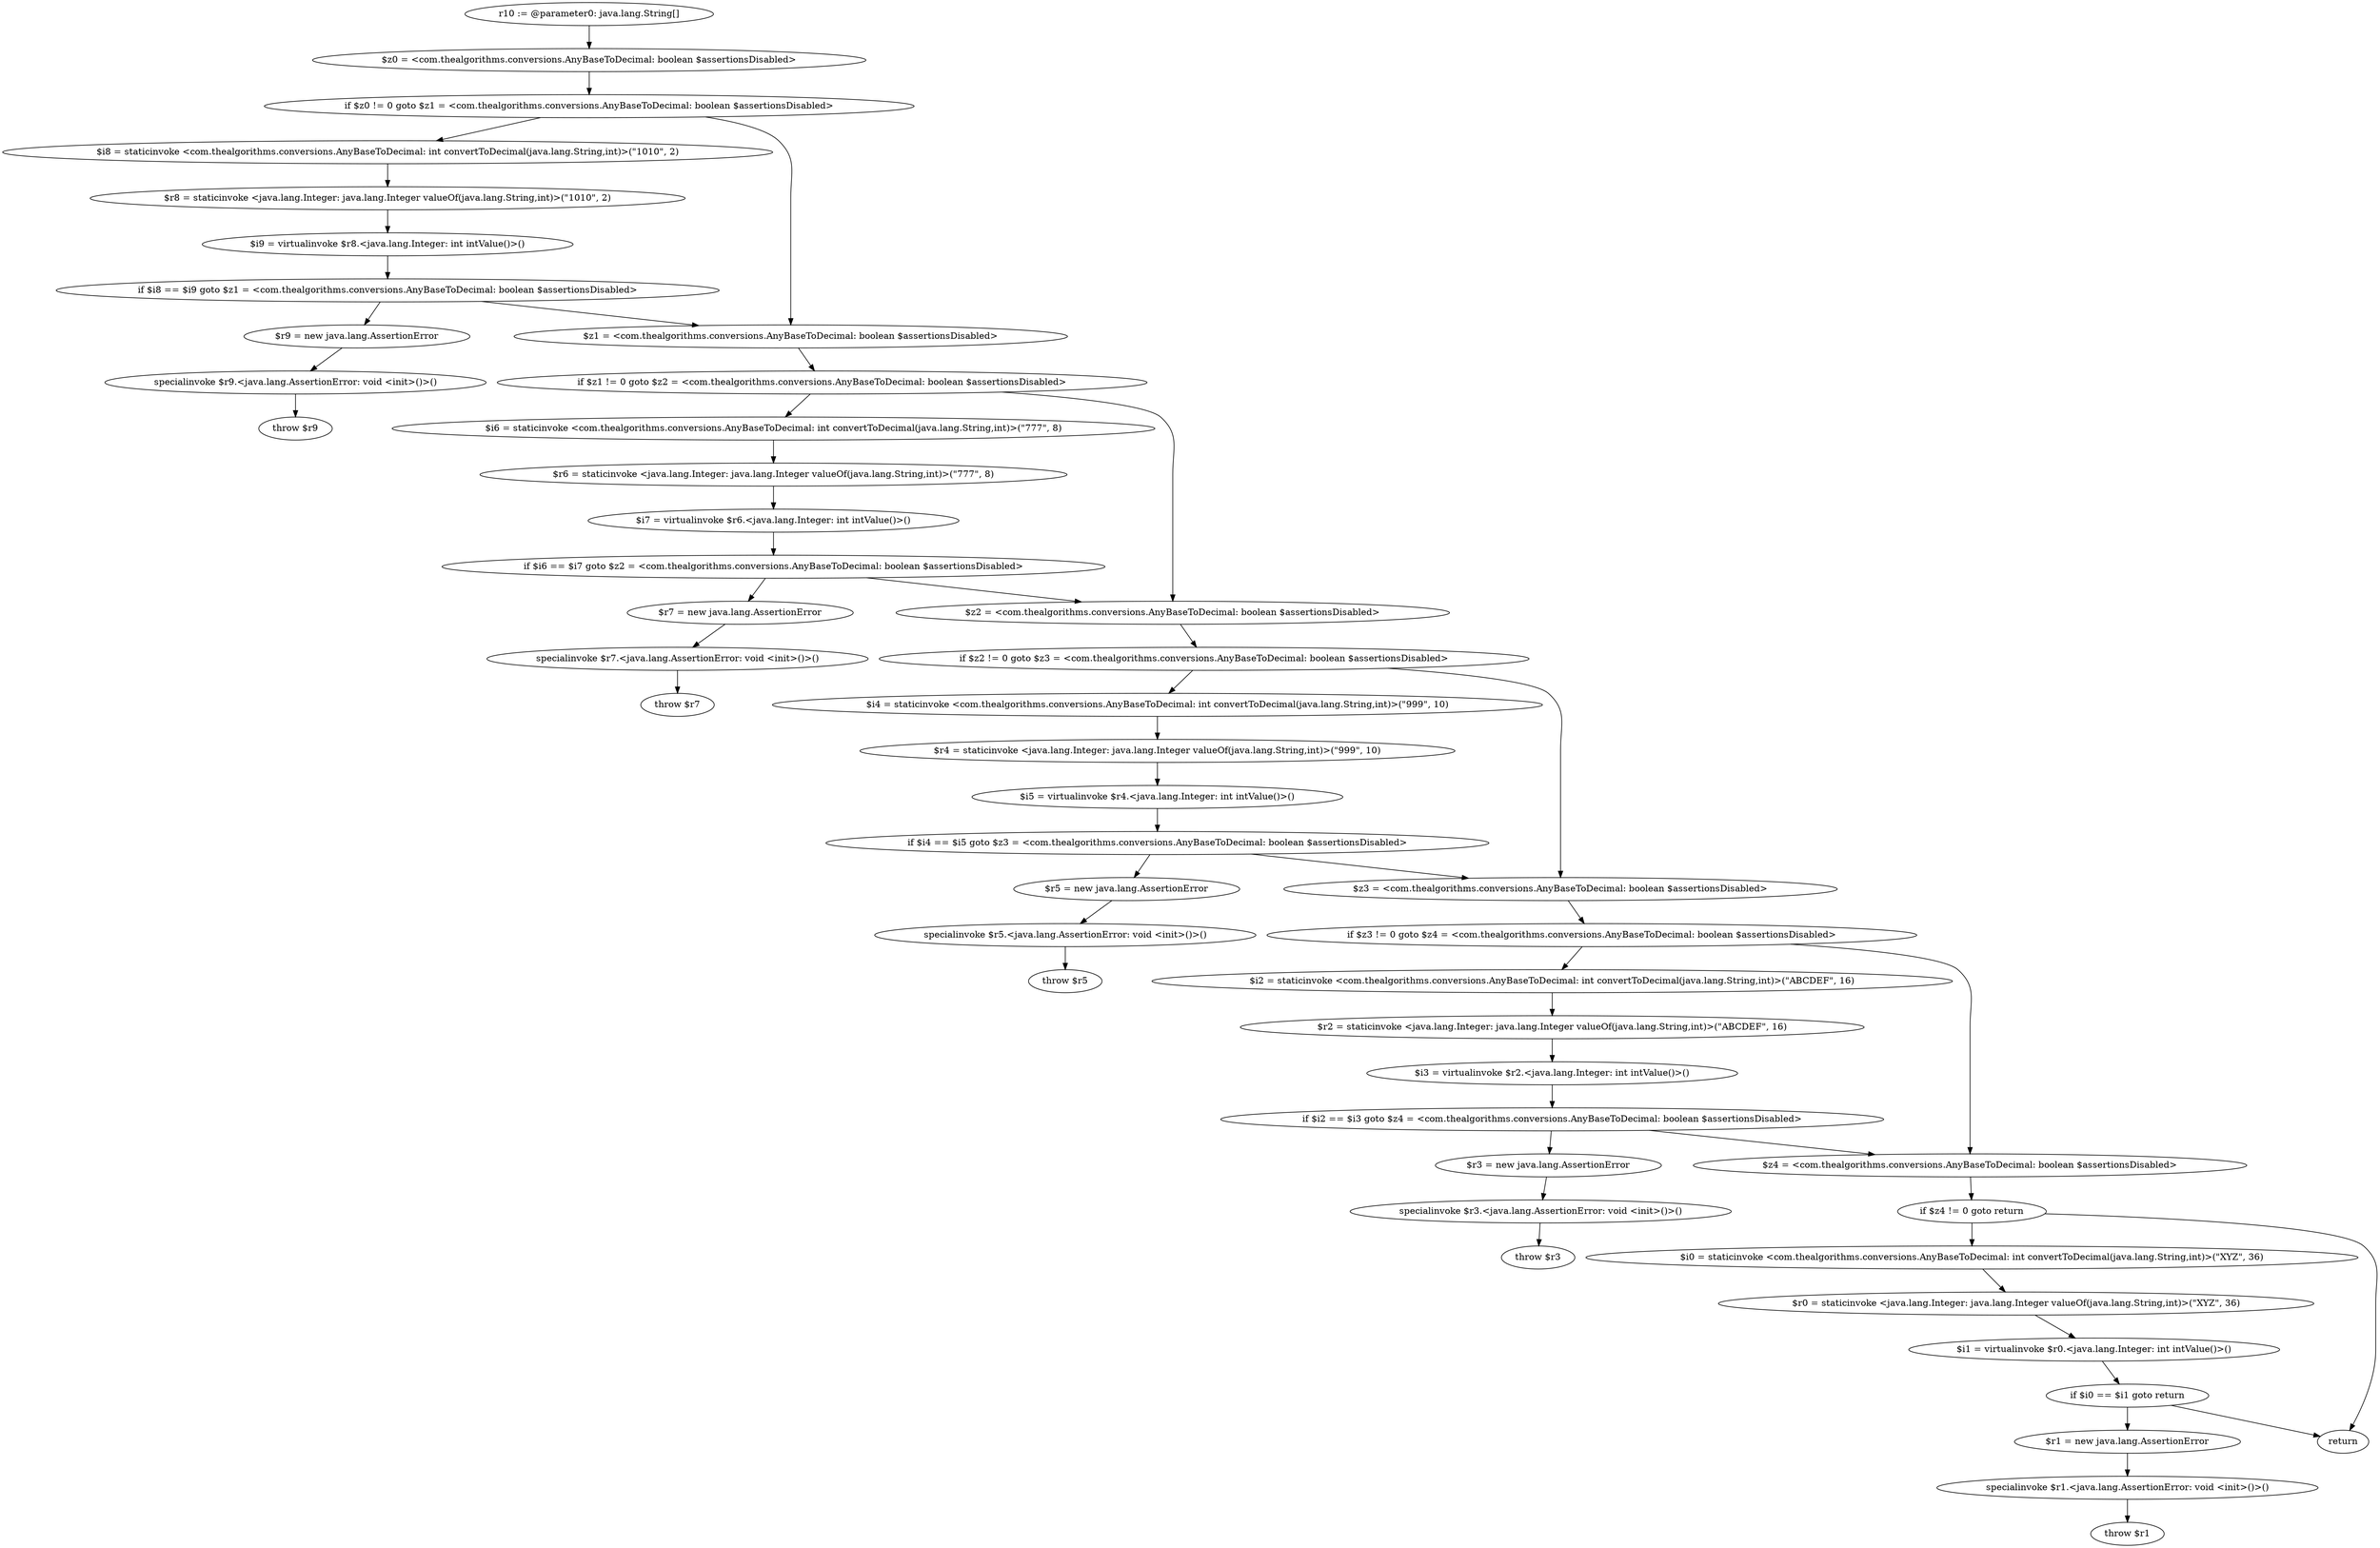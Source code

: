 digraph "unitGraph" {
    "r10 := @parameter0: java.lang.String[]"
    "$z0 = <com.thealgorithms.conversions.AnyBaseToDecimal: boolean $assertionsDisabled>"
    "if $z0 != 0 goto $z1 = <com.thealgorithms.conversions.AnyBaseToDecimal: boolean $assertionsDisabled>"
    "$i8 = staticinvoke <com.thealgorithms.conversions.AnyBaseToDecimal: int convertToDecimal(java.lang.String,int)>(\"1010\", 2)"
    "$r8 = staticinvoke <java.lang.Integer: java.lang.Integer valueOf(java.lang.String,int)>(\"1010\", 2)"
    "$i9 = virtualinvoke $r8.<java.lang.Integer: int intValue()>()"
    "if $i8 == $i9 goto $z1 = <com.thealgorithms.conversions.AnyBaseToDecimal: boolean $assertionsDisabled>"
    "$r9 = new java.lang.AssertionError"
    "specialinvoke $r9.<java.lang.AssertionError: void <init>()>()"
    "throw $r9"
    "$z1 = <com.thealgorithms.conversions.AnyBaseToDecimal: boolean $assertionsDisabled>"
    "if $z1 != 0 goto $z2 = <com.thealgorithms.conversions.AnyBaseToDecimal: boolean $assertionsDisabled>"
    "$i6 = staticinvoke <com.thealgorithms.conversions.AnyBaseToDecimal: int convertToDecimal(java.lang.String,int)>(\"777\", 8)"
    "$r6 = staticinvoke <java.lang.Integer: java.lang.Integer valueOf(java.lang.String,int)>(\"777\", 8)"
    "$i7 = virtualinvoke $r6.<java.lang.Integer: int intValue()>()"
    "if $i6 == $i7 goto $z2 = <com.thealgorithms.conversions.AnyBaseToDecimal: boolean $assertionsDisabled>"
    "$r7 = new java.lang.AssertionError"
    "specialinvoke $r7.<java.lang.AssertionError: void <init>()>()"
    "throw $r7"
    "$z2 = <com.thealgorithms.conversions.AnyBaseToDecimal: boolean $assertionsDisabled>"
    "if $z2 != 0 goto $z3 = <com.thealgorithms.conversions.AnyBaseToDecimal: boolean $assertionsDisabled>"
    "$i4 = staticinvoke <com.thealgorithms.conversions.AnyBaseToDecimal: int convertToDecimal(java.lang.String,int)>(\"999\", 10)"
    "$r4 = staticinvoke <java.lang.Integer: java.lang.Integer valueOf(java.lang.String,int)>(\"999\", 10)"
    "$i5 = virtualinvoke $r4.<java.lang.Integer: int intValue()>()"
    "if $i4 == $i5 goto $z3 = <com.thealgorithms.conversions.AnyBaseToDecimal: boolean $assertionsDisabled>"
    "$r5 = new java.lang.AssertionError"
    "specialinvoke $r5.<java.lang.AssertionError: void <init>()>()"
    "throw $r5"
    "$z3 = <com.thealgorithms.conversions.AnyBaseToDecimal: boolean $assertionsDisabled>"
    "if $z3 != 0 goto $z4 = <com.thealgorithms.conversions.AnyBaseToDecimal: boolean $assertionsDisabled>"
    "$i2 = staticinvoke <com.thealgorithms.conversions.AnyBaseToDecimal: int convertToDecimal(java.lang.String,int)>(\"ABCDEF\", 16)"
    "$r2 = staticinvoke <java.lang.Integer: java.lang.Integer valueOf(java.lang.String,int)>(\"ABCDEF\", 16)"
    "$i3 = virtualinvoke $r2.<java.lang.Integer: int intValue()>()"
    "if $i2 == $i3 goto $z4 = <com.thealgorithms.conversions.AnyBaseToDecimal: boolean $assertionsDisabled>"
    "$r3 = new java.lang.AssertionError"
    "specialinvoke $r3.<java.lang.AssertionError: void <init>()>()"
    "throw $r3"
    "$z4 = <com.thealgorithms.conversions.AnyBaseToDecimal: boolean $assertionsDisabled>"
    "if $z4 != 0 goto return"
    "$i0 = staticinvoke <com.thealgorithms.conversions.AnyBaseToDecimal: int convertToDecimal(java.lang.String,int)>(\"XYZ\", 36)"
    "$r0 = staticinvoke <java.lang.Integer: java.lang.Integer valueOf(java.lang.String,int)>(\"XYZ\", 36)"
    "$i1 = virtualinvoke $r0.<java.lang.Integer: int intValue()>()"
    "if $i0 == $i1 goto return"
    "$r1 = new java.lang.AssertionError"
    "specialinvoke $r1.<java.lang.AssertionError: void <init>()>()"
    "throw $r1"
    "return"
    "r10 := @parameter0: java.lang.String[]"->"$z0 = <com.thealgorithms.conversions.AnyBaseToDecimal: boolean $assertionsDisabled>";
    "$z0 = <com.thealgorithms.conversions.AnyBaseToDecimal: boolean $assertionsDisabled>"->"if $z0 != 0 goto $z1 = <com.thealgorithms.conversions.AnyBaseToDecimal: boolean $assertionsDisabled>";
    "if $z0 != 0 goto $z1 = <com.thealgorithms.conversions.AnyBaseToDecimal: boolean $assertionsDisabled>"->"$i8 = staticinvoke <com.thealgorithms.conversions.AnyBaseToDecimal: int convertToDecimal(java.lang.String,int)>(\"1010\", 2)";
    "if $z0 != 0 goto $z1 = <com.thealgorithms.conversions.AnyBaseToDecimal: boolean $assertionsDisabled>"->"$z1 = <com.thealgorithms.conversions.AnyBaseToDecimal: boolean $assertionsDisabled>";
    "$i8 = staticinvoke <com.thealgorithms.conversions.AnyBaseToDecimal: int convertToDecimal(java.lang.String,int)>(\"1010\", 2)"->"$r8 = staticinvoke <java.lang.Integer: java.lang.Integer valueOf(java.lang.String,int)>(\"1010\", 2)";
    "$r8 = staticinvoke <java.lang.Integer: java.lang.Integer valueOf(java.lang.String,int)>(\"1010\", 2)"->"$i9 = virtualinvoke $r8.<java.lang.Integer: int intValue()>()";
    "$i9 = virtualinvoke $r8.<java.lang.Integer: int intValue()>()"->"if $i8 == $i9 goto $z1 = <com.thealgorithms.conversions.AnyBaseToDecimal: boolean $assertionsDisabled>";
    "if $i8 == $i9 goto $z1 = <com.thealgorithms.conversions.AnyBaseToDecimal: boolean $assertionsDisabled>"->"$r9 = new java.lang.AssertionError";
    "if $i8 == $i9 goto $z1 = <com.thealgorithms.conversions.AnyBaseToDecimal: boolean $assertionsDisabled>"->"$z1 = <com.thealgorithms.conversions.AnyBaseToDecimal: boolean $assertionsDisabled>";
    "$r9 = new java.lang.AssertionError"->"specialinvoke $r9.<java.lang.AssertionError: void <init>()>()";
    "specialinvoke $r9.<java.lang.AssertionError: void <init>()>()"->"throw $r9";
    "$z1 = <com.thealgorithms.conversions.AnyBaseToDecimal: boolean $assertionsDisabled>"->"if $z1 != 0 goto $z2 = <com.thealgorithms.conversions.AnyBaseToDecimal: boolean $assertionsDisabled>";
    "if $z1 != 0 goto $z2 = <com.thealgorithms.conversions.AnyBaseToDecimal: boolean $assertionsDisabled>"->"$i6 = staticinvoke <com.thealgorithms.conversions.AnyBaseToDecimal: int convertToDecimal(java.lang.String,int)>(\"777\", 8)";
    "if $z1 != 0 goto $z2 = <com.thealgorithms.conversions.AnyBaseToDecimal: boolean $assertionsDisabled>"->"$z2 = <com.thealgorithms.conversions.AnyBaseToDecimal: boolean $assertionsDisabled>";
    "$i6 = staticinvoke <com.thealgorithms.conversions.AnyBaseToDecimal: int convertToDecimal(java.lang.String,int)>(\"777\", 8)"->"$r6 = staticinvoke <java.lang.Integer: java.lang.Integer valueOf(java.lang.String,int)>(\"777\", 8)";
    "$r6 = staticinvoke <java.lang.Integer: java.lang.Integer valueOf(java.lang.String,int)>(\"777\", 8)"->"$i7 = virtualinvoke $r6.<java.lang.Integer: int intValue()>()";
    "$i7 = virtualinvoke $r6.<java.lang.Integer: int intValue()>()"->"if $i6 == $i7 goto $z2 = <com.thealgorithms.conversions.AnyBaseToDecimal: boolean $assertionsDisabled>";
    "if $i6 == $i7 goto $z2 = <com.thealgorithms.conversions.AnyBaseToDecimal: boolean $assertionsDisabled>"->"$r7 = new java.lang.AssertionError";
    "if $i6 == $i7 goto $z2 = <com.thealgorithms.conversions.AnyBaseToDecimal: boolean $assertionsDisabled>"->"$z2 = <com.thealgorithms.conversions.AnyBaseToDecimal: boolean $assertionsDisabled>";
    "$r7 = new java.lang.AssertionError"->"specialinvoke $r7.<java.lang.AssertionError: void <init>()>()";
    "specialinvoke $r7.<java.lang.AssertionError: void <init>()>()"->"throw $r7";
    "$z2 = <com.thealgorithms.conversions.AnyBaseToDecimal: boolean $assertionsDisabled>"->"if $z2 != 0 goto $z3 = <com.thealgorithms.conversions.AnyBaseToDecimal: boolean $assertionsDisabled>";
    "if $z2 != 0 goto $z3 = <com.thealgorithms.conversions.AnyBaseToDecimal: boolean $assertionsDisabled>"->"$i4 = staticinvoke <com.thealgorithms.conversions.AnyBaseToDecimal: int convertToDecimal(java.lang.String,int)>(\"999\", 10)";
    "if $z2 != 0 goto $z3 = <com.thealgorithms.conversions.AnyBaseToDecimal: boolean $assertionsDisabled>"->"$z3 = <com.thealgorithms.conversions.AnyBaseToDecimal: boolean $assertionsDisabled>";
    "$i4 = staticinvoke <com.thealgorithms.conversions.AnyBaseToDecimal: int convertToDecimal(java.lang.String,int)>(\"999\", 10)"->"$r4 = staticinvoke <java.lang.Integer: java.lang.Integer valueOf(java.lang.String,int)>(\"999\", 10)";
    "$r4 = staticinvoke <java.lang.Integer: java.lang.Integer valueOf(java.lang.String,int)>(\"999\", 10)"->"$i5 = virtualinvoke $r4.<java.lang.Integer: int intValue()>()";
    "$i5 = virtualinvoke $r4.<java.lang.Integer: int intValue()>()"->"if $i4 == $i5 goto $z3 = <com.thealgorithms.conversions.AnyBaseToDecimal: boolean $assertionsDisabled>";
    "if $i4 == $i5 goto $z3 = <com.thealgorithms.conversions.AnyBaseToDecimal: boolean $assertionsDisabled>"->"$r5 = new java.lang.AssertionError";
    "if $i4 == $i5 goto $z3 = <com.thealgorithms.conversions.AnyBaseToDecimal: boolean $assertionsDisabled>"->"$z3 = <com.thealgorithms.conversions.AnyBaseToDecimal: boolean $assertionsDisabled>";
    "$r5 = new java.lang.AssertionError"->"specialinvoke $r5.<java.lang.AssertionError: void <init>()>()";
    "specialinvoke $r5.<java.lang.AssertionError: void <init>()>()"->"throw $r5";
    "$z3 = <com.thealgorithms.conversions.AnyBaseToDecimal: boolean $assertionsDisabled>"->"if $z3 != 0 goto $z4 = <com.thealgorithms.conversions.AnyBaseToDecimal: boolean $assertionsDisabled>";
    "if $z3 != 0 goto $z4 = <com.thealgorithms.conversions.AnyBaseToDecimal: boolean $assertionsDisabled>"->"$i2 = staticinvoke <com.thealgorithms.conversions.AnyBaseToDecimal: int convertToDecimal(java.lang.String,int)>(\"ABCDEF\", 16)";
    "if $z3 != 0 goto $z4 = <com.thealgorithms.conversions.AnyBaseToDecimal: boolean $assertionsDisabled>"->"$z4 = <com.thealgorithms.conversions.AnyBaseToDecimal: boolean $assertionsDisabled>";
    "$i2 = staticinvoke <com.thealgorithms.conversions.AnyBaseToDecimal: int convertToDecimal(java.lang.String,int)>(\"ABCDEF\", 16)"->"$r2 = staticinvoke <java.lang.Integer: java.lang.Integer valueOf(java.lang.String,int)>(\"ABCDEF\", 16)";
    "$r2 = staticinvoke <java.lang.Integer: java.lang.Integer valueOf(java.lang.String,int)>(\"ABCDEF\", 16)"->"$i3 = virtualinvoke $r2.<java.lang.Integer: int intValue()>()";
    "$i3 = virtualinvoke $r2.<java.lang.Integer: int intValue()>()"->"if $i2 == $i3 goto $z4 = <com.thealgorithms.conversions.AnyBaseToDecimal: boolean $assertionsDisabled>";
    "if $i2 == $i3 goto $z4 = <com.thealgorithms.conversions.AnyBaseToDecimal: boolean $assertionsDisabled>"->"$r3 = new java.lang.AssertionError";
    "if $i2 == $i3 goto $z4 = <com.thealgorithms.conversions.AnyBaseToDecimal: boolean $assertionsDisabled>"->"$z4 = <com.thealgorithms.conversions.AnyBaseToDecimal: boolean $assertionsDisabled>";
    "$r3 = new java.lang.AssertionError"->"specialinvoke $r3.<java.lang.AssertionError: void <init>()>()";
    "specialinvoke $r3.<java.lang.AssertionError: void <init>()>()"->"throw $r3";
    "$z4 = <com.thealgorithms.conversions.AnyBaseToDecimal: boolean $assertionsDisabled>"->"if $z4 != 0 goto return";
    "if $z4 != 0 goto return"->"$i0 = staticinvoke <com.thealgorithms.conversions.AnyBaseToDecimal: int convertToDecimal(java.lang.String,int)>(\"XYZ\", 36)";
    "if $z4 != 0 goto return"->"return";
    "$i0 = staticinvoke <com.thealgorithms.conversions.AnyBaseToDecimal: int convertToDecimal(java.lang.String,int)>(\"XYZ\", 36)"->"$r0 = staticinvoke <java.lang.Integer: java.lang.Integer valueOf(java.lang.String,int)>(\"XYZ\", 36)";
    "$r0 = staticinvoke <java.lang.Integer: java.lang.Integer valueOf(java.lang.String,int)>(\"XYZ\", 36)"->"$i1 = virtualinvoke $r0.<java.lang.Integer: int intValue()>()";
    "$i1 = virtualinvoke $r0.<java.lang.Integer: int intValue()>()"->"if $i0 == $i1 goto return";
    "if $i0 == $i1 goto return"->"$r1 = new java.lang.AssertionError";
    "if $i0 == $i1 goto return"->"return";
    "$r1 = new java.lang.AssertionError"->"specialinvoke $r1.<java.lang.AssertionError: void <init>()>()";
    "specialinvoke $r1.<java.lang.AssertionError: void <init>()>()"->"throw $r1";
}
